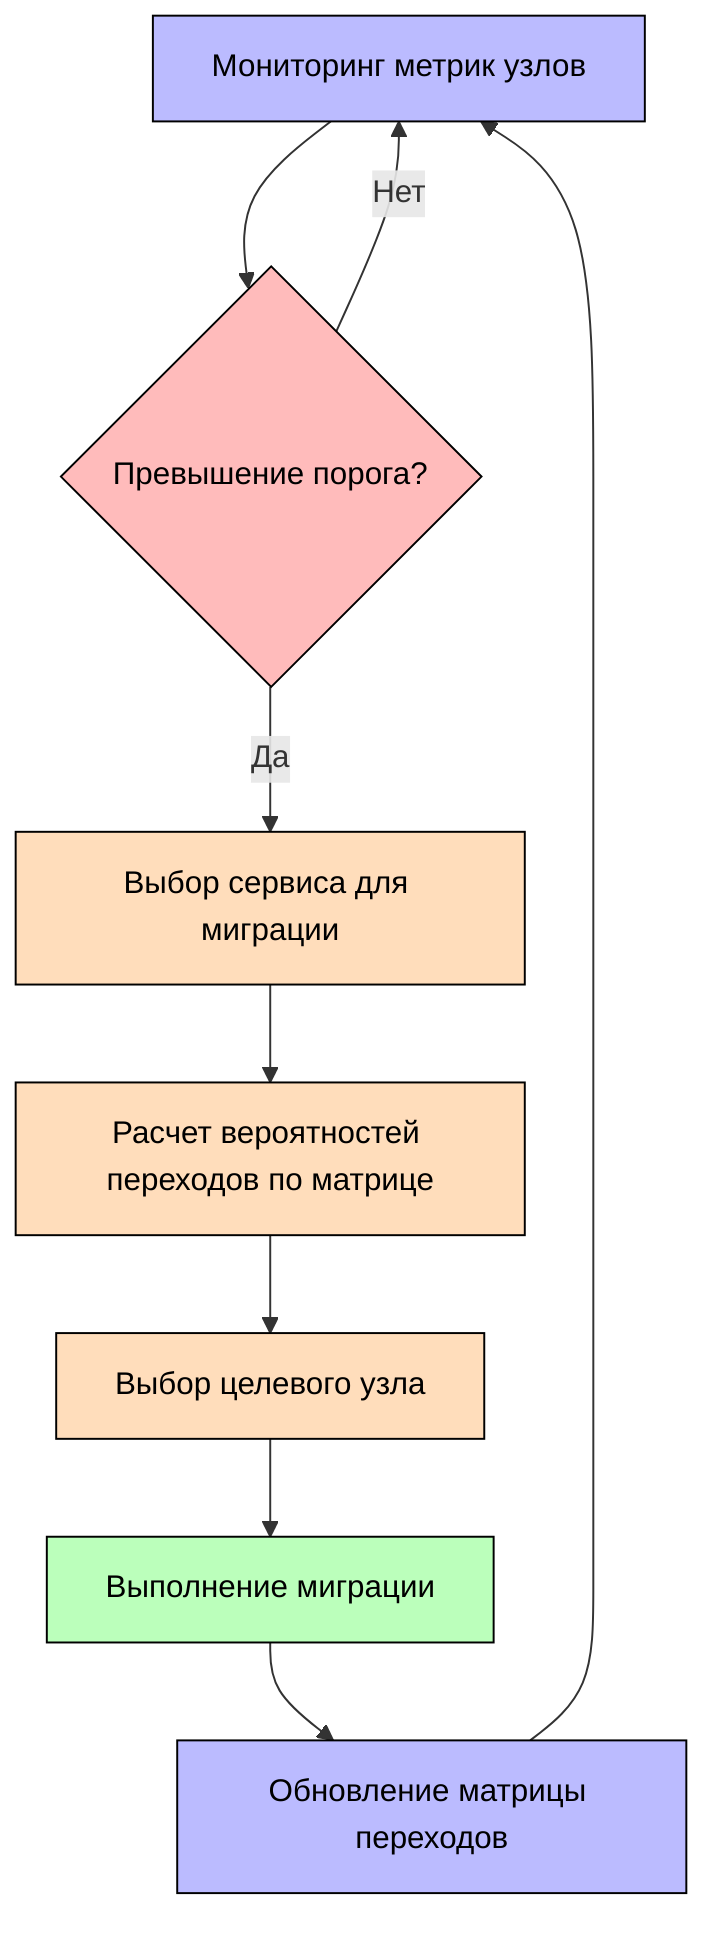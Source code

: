 graph TD
    A[Мониторинг метрик узлов] --> B{Превышение порога?}
    B -- Нет --> A
    B -- Да --> C[Выбор сервиса для миграции]
    C --> D[Расчет вероятностей переходов по матрице]
    D --> E[Выбор целевого узла]
    E --> F[Выполнение миграции]
    F --> G[Обновление матрицы переходов]
    G --> A

    classDef default fill:white,stroke:black,stroke-width:1px,color:black;
    classDef decision fill:#fbb,stroke:black,stroke-width:1px,color:black;
    classDef process fill:#fdb,stroke:black,stroke-width:1px,color:black;
    classDef data fill:#bbf,stroke:black,stroke-width:1px,color:black;
    classDef action fill:#bfb,stroke:black,stroke-width:1px,color:black;
    
    class A,G data;
    class B decision;
    class C,D,E process;
    class F action;